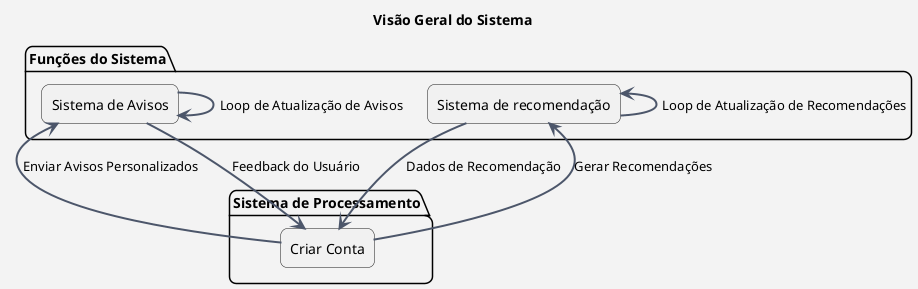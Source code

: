 @startuml

skinparam roundcorner 15
skinparam ArrowColor #4C566A
skinparam BackgroundColor #F3F3F3
skinparam BoxBackgroundColor #5D6986
skinparam BoxFontColor white
skinparam BoxBorderColor white
skinparam ArrowThickness 2

title Visão Geral do Sistema

' Definição de contornos (sistemas maiores)
package "Sistema de Processamento" {
    rectangle "Criar Conta" as CriarConta
}

package "Funções do Sistema" {
    rectangle "Sistema de Avisos" as SistemaAvisos
    rectangle "Sistema de recomendação" as SistemaRecomendacao
}

' Adicionando fluxos principais com descrições
CriarConta -down-> SistemaAvisos : Enviar Avisos Personalizados
CriarConta -down-> SistemaRecomendacao : Gerar Recomendações

' Loop contínuo para o Sistema de Avisos com explicação
SistemaAvisos -right-> SistemaAvisos : Loop de Atualização de Avisos

' Loop contínuo para o Sistema de Recomendação com explicação
SistemaRecomendacao -left-> SistemaRecomendacao : Loop de Atualização de Recomendações

' Adicionando um retorno do usuário ou feedback, opcional
SistemaAvisos -down-> CriarConta : Feedback do Usuário
SistemaRecomendacao -down-> CriarConta : Dados de Recomendação

@enduml
